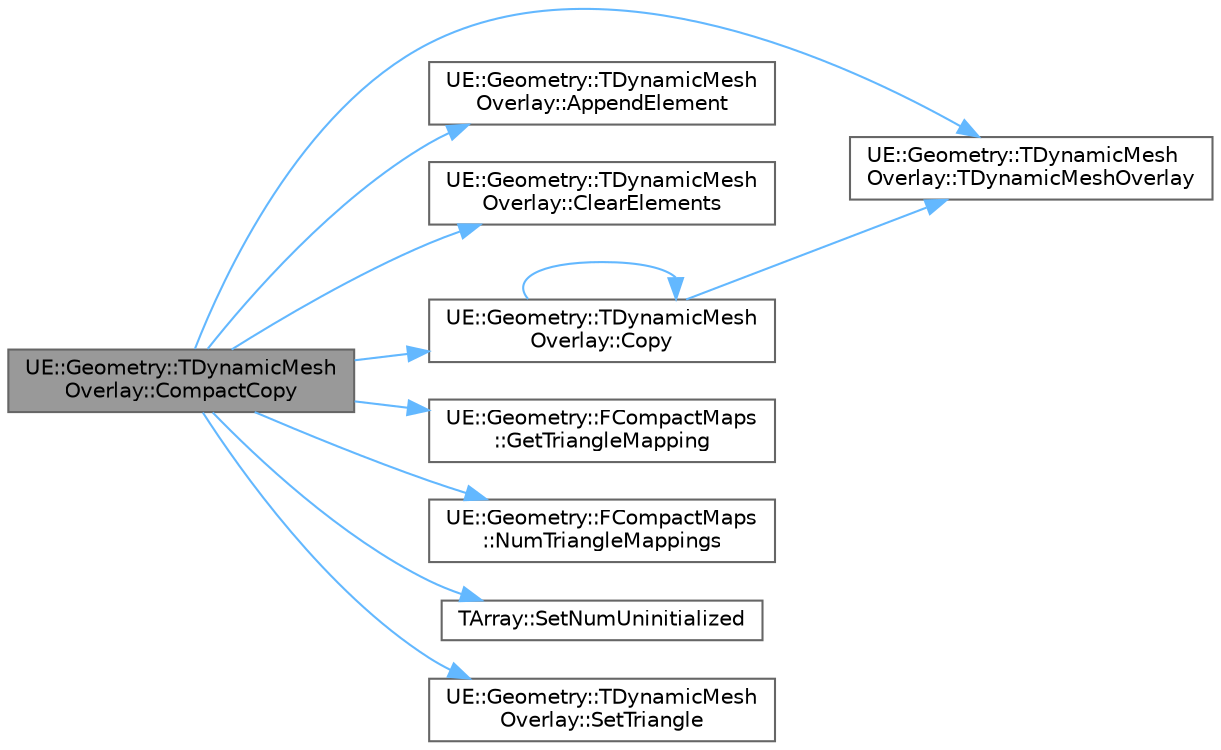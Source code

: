 digraph "UE::Geometry::TDynamicMeshOverlay::CompactCopy"
{
 // INTERACTIVE_SVG=YES
 // LATEX_PDF_SIZE
  bgcolor="transparent";
  edge [fontname=Helvetica,fontsize=10,labelfontname=Helvetica,labelfontsize=10];
  node [fontname=Helvetica,fontsize=10,shape=box,height=0.2,width=0.4];
  rankdir="LR";
  Node1 [id="Node000001",label="UE::Geometry::TDynamicMesh\lOverlay::CompactCopy",height=0.2,width=0.4,color="gray40", fillcolor="grey60", style="filled", fontcolor="black",tooltip="Copy the Copy overlay to a compact rep, also updating parent references based on the CompactMaps."];
  Node1 -> Node2 [id="edge1_Node000001_Node000002",color="steelblue1",style="solid",tooltip=" "];
  Node2 [id="Node000002",label="UE::Geometry::TDynamicMesh\lOverlay::TDynamicMeshOverlay",height=0.2,width=0.4,color="grey40", fillcolor="white", style="filled",URL="$d7/de6/classUE_1_1Geometry_1_1TDynamicMeshOverlay.html#a790e50e83037b227ecf2e07ed76bea02",tooltip="Create an empty overlay."];
  Node1 -> Node3 [id="edge2_Node000001_Node000003",color="steelblue1",style="solid",tooltip=" "];
  Node3 [id="Node000003",label="UE::Geometry::TDynamicMesh\lOverlay::AppendElement",height=0.2,width=0.4,color="grey40", fillcolor="white", style="filled",URL="$d7/de6/classUE_1_1Geometry_1_1TDynamicMeshOverlay.html#a4fa9ac00b9eb30d9c5c3aca495655a95",tooltip="Allocate a new element with the given constant value."];
  Node1 -> Node4 [id="edge3_Node000001_Node000004",color="steelblue1",style="solid",tooltip=" "];
  Node4 [id="Node000004",label="UE::Geometry::TDynamicMesh\lOverlay::ClearElements",height=0.2,width=0.4,color="grey40", fillcolor="white", style="filled",URL="$d7/de6/classUE_1_1Geometry_1_1TDynamicMeshOverlay.html#aeffb55b76fc48bea9b1395d6d113135b",tooltip="Discard all elements."];
  Node1 -> Node5 [id="edge4_Node000001_Node000005",color="steelblue1",style="solid",tooltip=" "];
  Node5 [id="Node000005",label="UE::Geometry::TDynamicMesh\lOverlay::Copy",height=0.2,width=0.4,color="grey40", fillcolor="white", style="filled",URL="$d7/de6/classUE_1_1Geometry_1_1TDynamicMeshOverlay.html#a26a62490423c70a9072ebe716b6d9c08",tooltip="Set this overlay to contain the same arrays as the copy overlay."];
  Node5 -> Node2 [id="edge5_Node000005_Node000002",color="steelblue1",style="solid",tooltip=" "];
  Node5 -> Node5 [id="edge6_Node000005_Node000005",color="steelblue1",style="solid",tooltip=" "];
  Node1 -> Node6 [id="edge7_Node000001_Node000006",color="steelblue1",style="solid",tooltip=" "];
  Node6 [id="Node000006",label="UE::Geometry::FCompactMaps\l::GetTriangleMapping",height=0.2,width=0.4,color="grey40", fillcolor="white", style="filled",URL="$d0/d61/classUE_1_1Geometry_1_1FCompactMaps.html#a2ff4144144f8a5f584d7fd1cc7626884",tooltip="Get mapping for a triangle."];
  Node1 -> Node7 [id="edge8_Node000001_Node000007",color="steelblue1",style="solid",tooltip=" "];
  Node7 [id="Node000007",label="UE::Geometry::FCompactMaps\l::NumTriangleMappings",height=0.2,width=0.4,color="grey40", fillcolor="white", style="filled",URL="$d0/d61/classUE_1_1Geometry_1_1FCompactMaps.html#accc928200db6159bf6173b5c8969a232",tooltip="Get number of triangle mappings."];
  Node1 -> Node8 [id="edge9_Node000001_Node000008",color="steelblue1",style="solid",tooltip=" "];
  Node8 [id="Node000008",label="TArray::SetNumUninitialized",height=0.2,width=0.4,color="grey40", fillcolor="white", style="filled",URL="$d4/d52/classTArray.html#abcfaf3c6d59e14e15f6df61a84870e56",tooltip="Resizes array to given number of elements."];
  Node1 -> Node9 [id="edge10_Node000001_Node000009",color="steelblue1",style="solid",tooltip=" "];
  Node9 [id="Node000009",label="UE::Geometry::TDynamicMesh\lOverlay::SetTriangle",height=0.2,width=0.4,color="grey40", fillcolor="white", style="filled",URL="$d7/de6/classUE_1_1Geometry_1_1TDynamicMeshOverlay.html#a9893284f4544e6731f15af119518b66e",tooltip="Set the triangle to the given Element index tuple, and increment element reference counts."];
}

